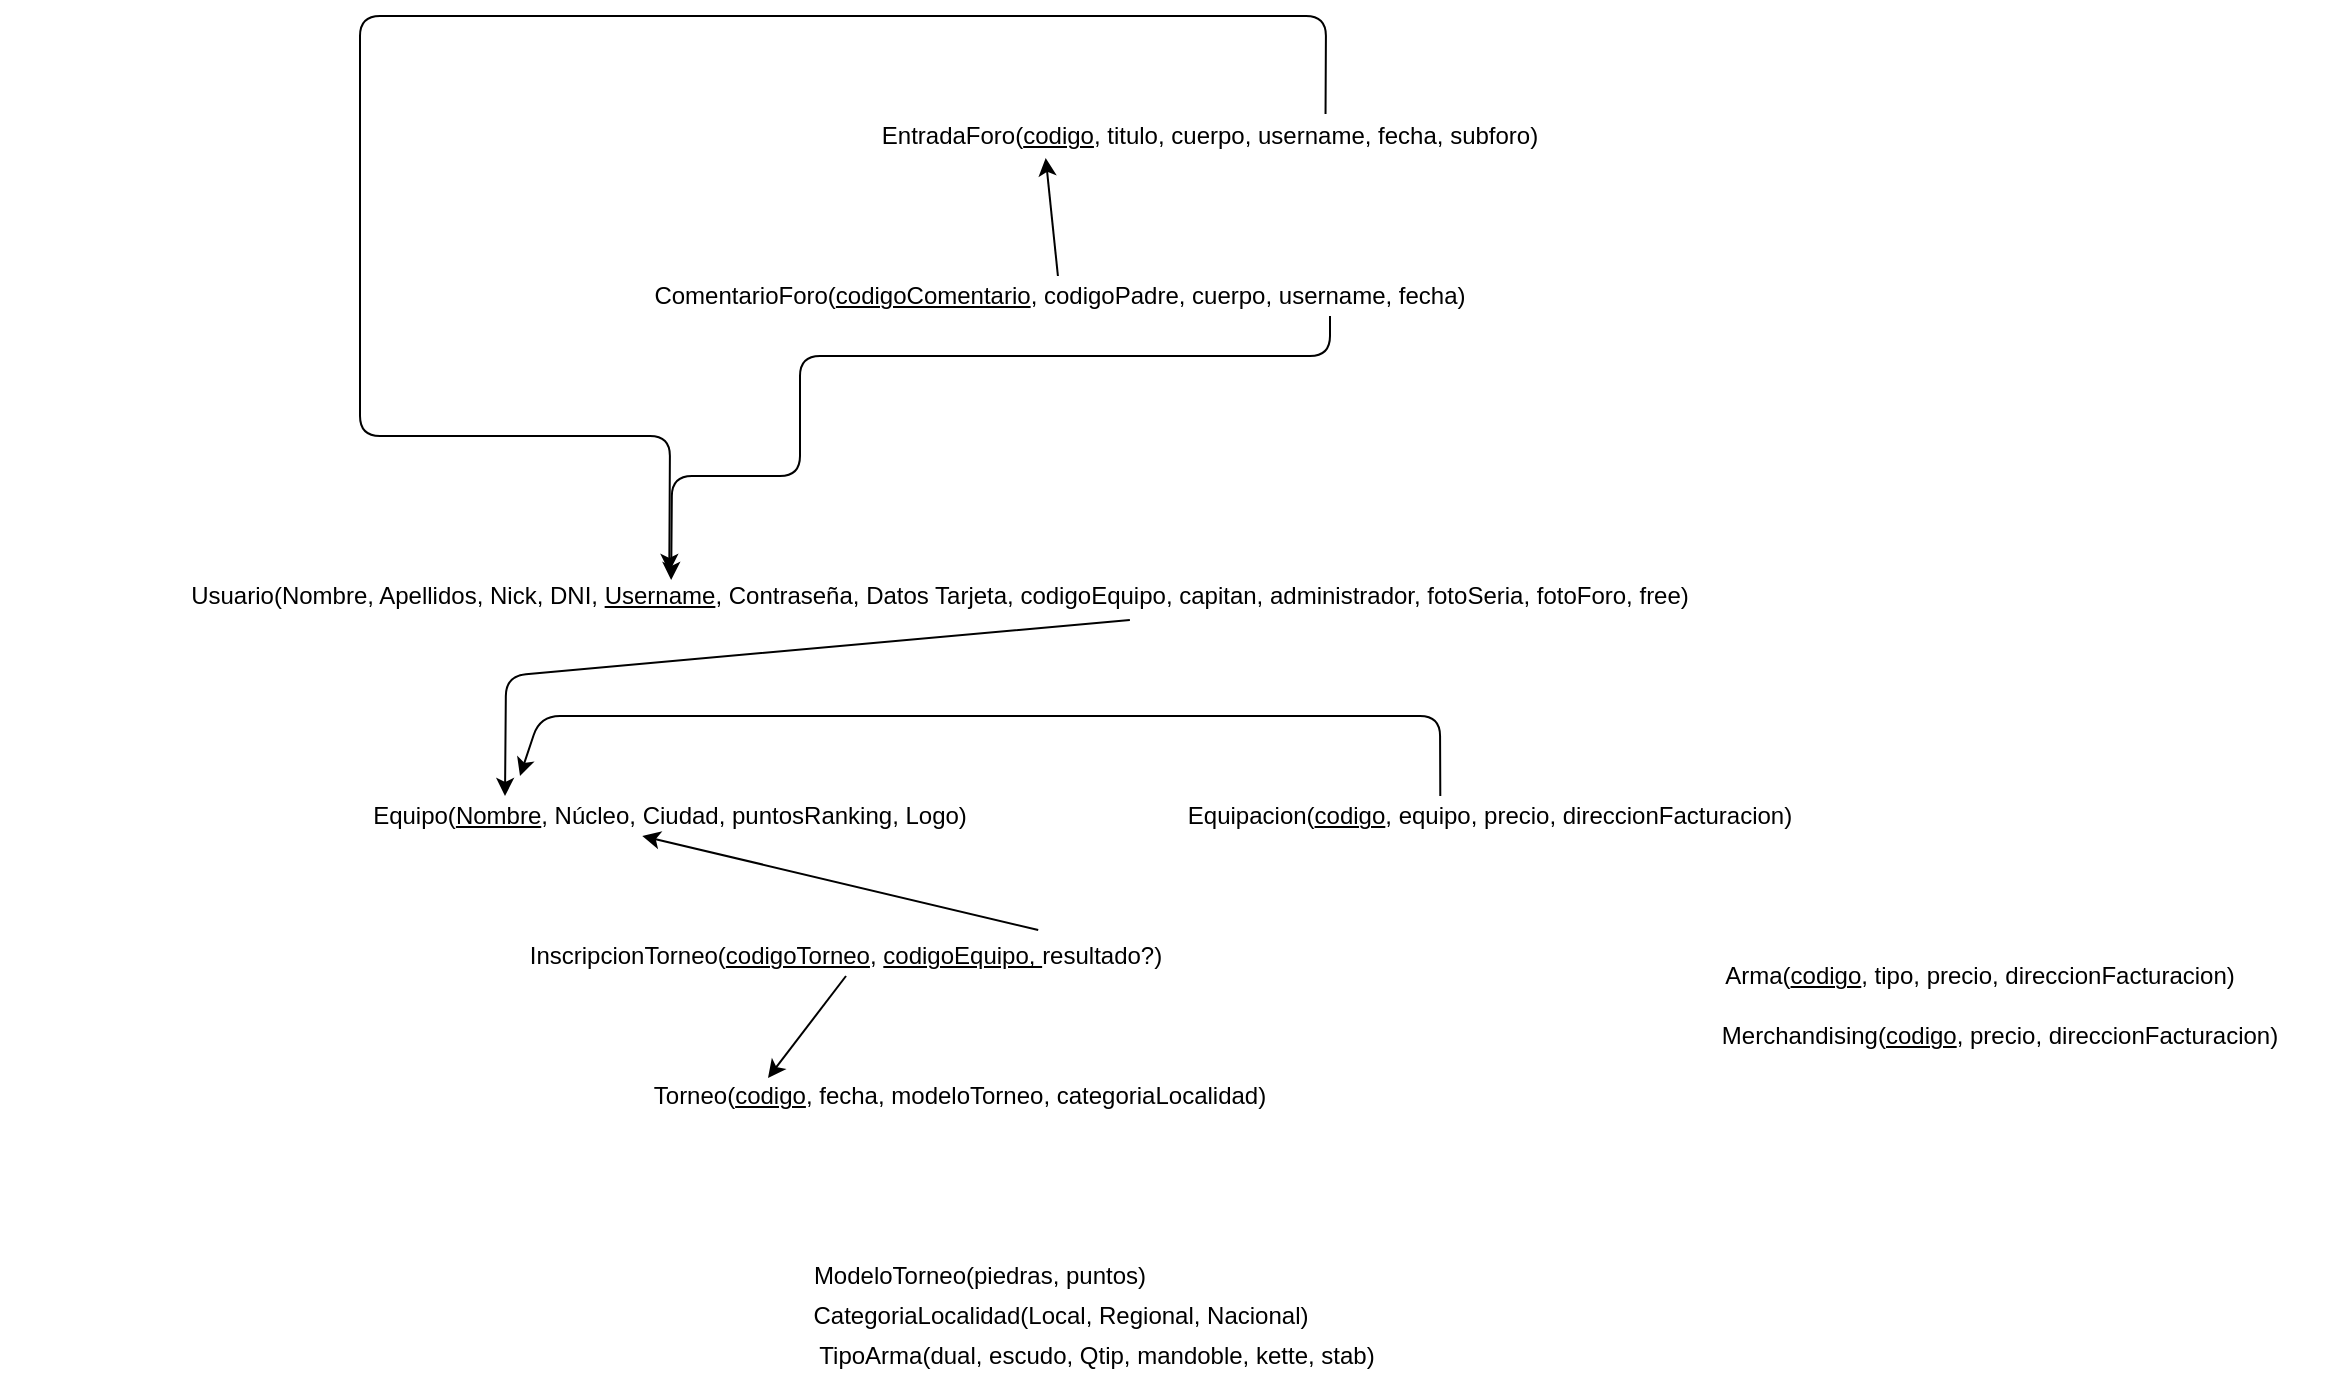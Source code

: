 <mxfile version="14.5.8" type="device"><diagram id="-6xG6Xm8G26Rw21tiSye" name="Page-1"><mxGraphModel dx="1422" dy="794" grid="1" gridSize="10" guides="1" tooltips="1" connect="1" arrows="1" fold="1" page="1" pageScale="1" pageWidth="827" pageHeight="1169" math="0" shadow="0"><root><mxCell id="0"/><mxCell id="1" parent="0"/><mxCell id="X0m8YJ9TW_f6ZGquU3Jh-1" value="Usuario(Nombre, Apellidos, Nick, DNI, &lt;u&gt;Username&lt;/u&gt;, Contraseña, Datos Tarjeta, codigoEquipo, capitan, administrador, fotoSeria, fotoForo, free)" style="text;html=1;strokeColor=none;fillColor=none;align=center;verticalAlign=middle;whiteSpace=wrap;rounded=0;" parent="1" vertex="1"><mxGeometry x="40" y="430" width="940" height="20" as="geometry"/></mxCell><mxCell id="X0m8YJ9TW_f6ZGquU3Jh-2" value="Equipo(&lt;u&gt;Nombre&lt;/u&gt;, Núcleo, Ciudad, puntosRanking, Logo)" style="text;html=1;strokeColor=none;fillColor=none;align=center;verticalAlign=middle;whiteSpace=wrap;rounded=0;" parent="1" vertex="1"><mxGeometry x="210" y="540" width="330" height="20" as="geometry"/></mxCell><mxCell id="X0m8YJ9TW_f6ZGquU3Jh-3" value="EntradaForo(&lt;u&gt;codigo&lt;/u&gt;, titulo, cuerpo, username, fecha, subforo)" style="text;html=1;strokeColor=none;fillColor=none;align=center;verticalAlign=middle;whiteSpace=wrap;rounded=0;" parent="1" vertex="1"><mxGeometry x="380" y="200" width="530" height="20" as="geometry"/></mxCell><mxCell id="X0m8YJ9TW_f6ZGquU3Jh-5" value="ComentarioForo(&lt;u&gt;codigoComentario&lt;/u&gt;, codigoPadre, cuerpo, username, fecha)" style="text;html=1;strokeColor=none;fillColor=none;align=center;verticalAlign=middle;whiteSpace=wrap;rounded=0;" parent="1" vertex="1"><mxGeometry x="300" y="280" width="540" height="20" as="geometry"/></mxCell><mxCell id="X0m8YJ9TW_f6ZGquU3Jh-6" value="" style="endArrow=classic;html=1;entryX=0.345;entryY=1.05;entryDx=0;entryDy=0;entryPerimeter=0;" parent="1" source="X0m8YJ9TW_f6ZGquU3Jh-5" target="X0m8YJ9TW_f6ZGquU3Jh-3" edge="1"><mxGeometry width="50" height="50" relative="1" as="geometry"><mxPoint x="390" y="410" as="sourcePoint"/><mxPoint x="440" y="360" as="targetPoint"/></mxGeometry></mxCell><mxCell id="X0m8YJ9TW_f6ZGquU3Jh-7" value="" style="endArrow=classic;html=1;exitX=0.75;exitY=1;exitDx=0;exitDy=0;entryX=0.357;entryY=0.1;entryDx=0;entryDy=0;entryPerimeter=0;" parent="1" source="X0m8YJ9TW_f6ZGquU3Jh-5" target="X0m8YJ9TW_f6ZGquU3Jh-1" edge="1"><mxGeometry width="50" height="50" relative="1" as="geometry"><mxPoint x="460" y="380" as="sourcePoint"/><mxPoint x="510" y="330" as="targetPoint"/><Array as="points"><mxPoint x="705" y="320"/><mxPoint x="440" y="320"/><mxPoint x="440" y="380"/><mxPoint x="376" y="380"/></Array></mxGeometry></mxCell><mxCell id="X0m8YJ9TW_f6ZGquU3Jh-8" value="" style="endArrow=classic;html=1;exitX=0.609;exitY=-0.05;exitDx=0;exitDy=0;exitPerimeter=0;entryX=0.356;entryY=-0.1;entryDx=0;entryDy=0;entryPerimeter=0;" parent="1" source="X0m8YJ9TW_f6ZGquU3Jh-3" target="X0m8YJ9TW_f6ZGquU3Jh-1" edge="1"><mxGeometry width="50" height="50" relative="1" as="geometry"><mxPoint x="590" y="140" as="sourcePoint"/><mxPoint x="220" y="350" as="targetPoint"/><Array as="points"><mxPoint x="703" y="150"/><mxPoint x="220" y="150"/><mxPoint x="220" y="360"/><mxPoint x="375" y="360"/></Array></mxGeometry></mxCell><mxCell id="X0m8YJ9TW_f6ZGquU3Jh-9" value="Torneo(&lt;u&gt;codigo&lt;/u&gt;, fecha, modeloTorneo, categoriaLocalidad)" style="text;html=1;strokeColor=none;fillColor=none;align=center;verticalAlign=middle;whiteSpace=wrap;rounded=0;" parent="1" vertex="1"><mxGeometry x="220" y="680" width="600" height="20" as="geometry"/></mxCell><mxCell id="X0m8YJ9TW_f6ZGquU3Jh-10" value="" style="endArrow=classic;html=1;exitX=0.601;exitY=1.1;exitDx=0;exitDy=0;exitPerimeter=0;entryX=0.25;entryY=0;entryDx=0;entryDy=0;" parent="1" source="X0m8YJ9TW_f6ZGquU3Jh-1" target="X0m8YJ9TW_f6ZGquU3Jh-2" edge="1"><mxGeometry width="50" height="50" relative="1" as="geometry"><mxPoint x="660" y="550" as="sourcePoint"/><mxPoint x="710" y="500" as="targetPoint"/><Array as="points"><mxPoint x="293" y="480"/></Array></mxGeometry></mxCell><mxCell id="X0m8YJ9TW_f6ZGquU3Jh-11" value="InscripcionTorneo(&lt;u&gt;codigoTorneo&lt;/u&gt;, &lt;u&gt;codigoEquipo, &lt;/u&gt;resultado?)" style="text;html=1;strokeColor=none;fillColor=none;align=center;verticalAlign=middle;whiteSpace=wrap;rounded=0;" parent="1" vertex="1"><mxGeometry x="170" y="610" width="586" height="20" as="geometry"/></mxCell><mxCell id="X0m8YJ9TW_f6ZGquU3Jh-12" value="" style="endArrow=classic;html=1;exitX=0.664;exitY=-0.15;exitDx=0;exitDy=0;exitPerimeter=0;entryX=0.458;entryY=1;entryDx=0;entryDy=0;entryPerimeter=0;" parent="1" source="X0m8YJ9TW_f6ZGquU3Jh-11" target="X0m8YJ9TW_f6ZGquU3Jh-2" edge="1"><mxGeometry width="50" height="50" relative="1" as="geometry"><mxPoint x="570" y="590" as="sourcePoint"/><mxPoint x="620" y="540" as="targetPoint"/></mxGeometry></mxCell><mxCell id="X0m8YJ9TW_f6ZGquU3Jh-13" value="" style="endArrow=classic;html=1;exitX=0.5;exitY=1;exitDx=0;exitDy=0;entryX=0.34;entryY=0.05;entryDx=0;entryDy=0;entryPerimeter=0;" parent="1" source="X0m8YJ9TW_f6ZGquU3Jh-11" target="X0m8YJ9TW_f6ZGquU3Jh-9" edge="1"><mxGeometry width="50" height="50" relative="1" as="geometry"><mxPoint x="170" y="660" as="sourcePoint"/><mxPoint x="220" y="610" as="targetPoint"/></mxGeometry></mxCell><mxCell id="X0m8YJ9TW_f6ZGquU3Jh-14" value="ModeloTorneo(piedras, puntos)" style="text;html=1;strokeColor=none;fillColor=none;align=center;verticalAlign=middle;whiteSpace=wrap;rounded=0;" parent="1" vertex="1"><mxGeometry x="210" y="770" width="640" height="20" as="geometry"/></mxCell><mxCell id="X0m8YJ9TW_f6ZGquU3Jh-16" value="CategoriaLocalidad(Local, Regional, Nacional)" style="text;html=1;strokeColor=none;fillColor=none;align=center;verticalAlign=middle;whiteSpace=wrap;rounded=0;" parent="1" vertex="1"><mxGeometry x="376.5" y="790" width="387" height="20" as="geometry"/></mxCell><mxCell id="X0m8YJ9TW_f6ZGquU3Jh-17" value="Arma(&lt;u&gt;codigo&lt;/u&gt;, tipo, precio, direccionFacturacion)" style="text;html=1;strokeColor=none;fillColor=none;align=center;verticalAlign=middle;whiteSpace=wrap;rounded=0;" parent="1" vertex="1"><mxGeometry x="850" y="620" width="360" height="20" as="geometry"/></mxCell><mxCell id="X0m8YJ9TW_f6ZGquU3Jh-18" value="Equipacion(&lt;u&gt;codigo&lt;/u&gt;, equipo, precio, direccionFacturacion)" style="text;html=1;strokeColor=none;fillColor=none;align=center;verticalAlign=middle;whiteSpace=wrap;rounded=0;" parent="1" vertex="1"><mxGeometry x="610" y="540" width="350" height="20" as="geometry"/></mxCell><mxCell id="X0m8YJ9TW_f6ZGquU3Jh-19" value="Merchandising(&lt;u&gt;codigo&lt;/u&gt;, precio, direccionFacturacion)" style="text;html=1;strokeColor=none;fillColor=none;align=center;verticalAlign=middle;whiteSpace=wrap;rounded=0;" parent="1" vertex="1"><mxGeometry x="890" y="650" width="300" height="20" as="geometry"/></mxCell><mxCell id="-uFlSL0MdZEBXVXVYzBZ-1" value="" style="endArrow=classic;html=1;exitX=0.429;exitY=0;exitDx=0;exitDy=0;exitPerimeter=0;" edge="1" parent="1" source="X0m8YJ9TW_f6ZGquU3Jh-18"><mxGeometry width="50" height="50" relative="1" as="geometry"><mxPoint x="700" y="520" as="sourcePoint"/><mxPoint x="300" y="530" as="targetPoint"/><Array as="points"><mxPoint x="760" y="500"/><mxPoint x="310" y="500"/></Array></mxGeometry></mxCell><mxCell id="-uFlSL0MdZEBXVXVYzBZ-2" value="TipoArma(dual, escudo, Qtip, mandoble, kette, stab)" style="text;html=1;strokeColor=none;fillColor=none;align=center;verticalAlign=middle;whiteSpace=wrap;rounded=0;" vertex="1" parent="1"><mxGeometry x="440" y="810" width="297" height="20" as="geometry"/></mxCell></root></mxGraphModel></diagram></mxfile>